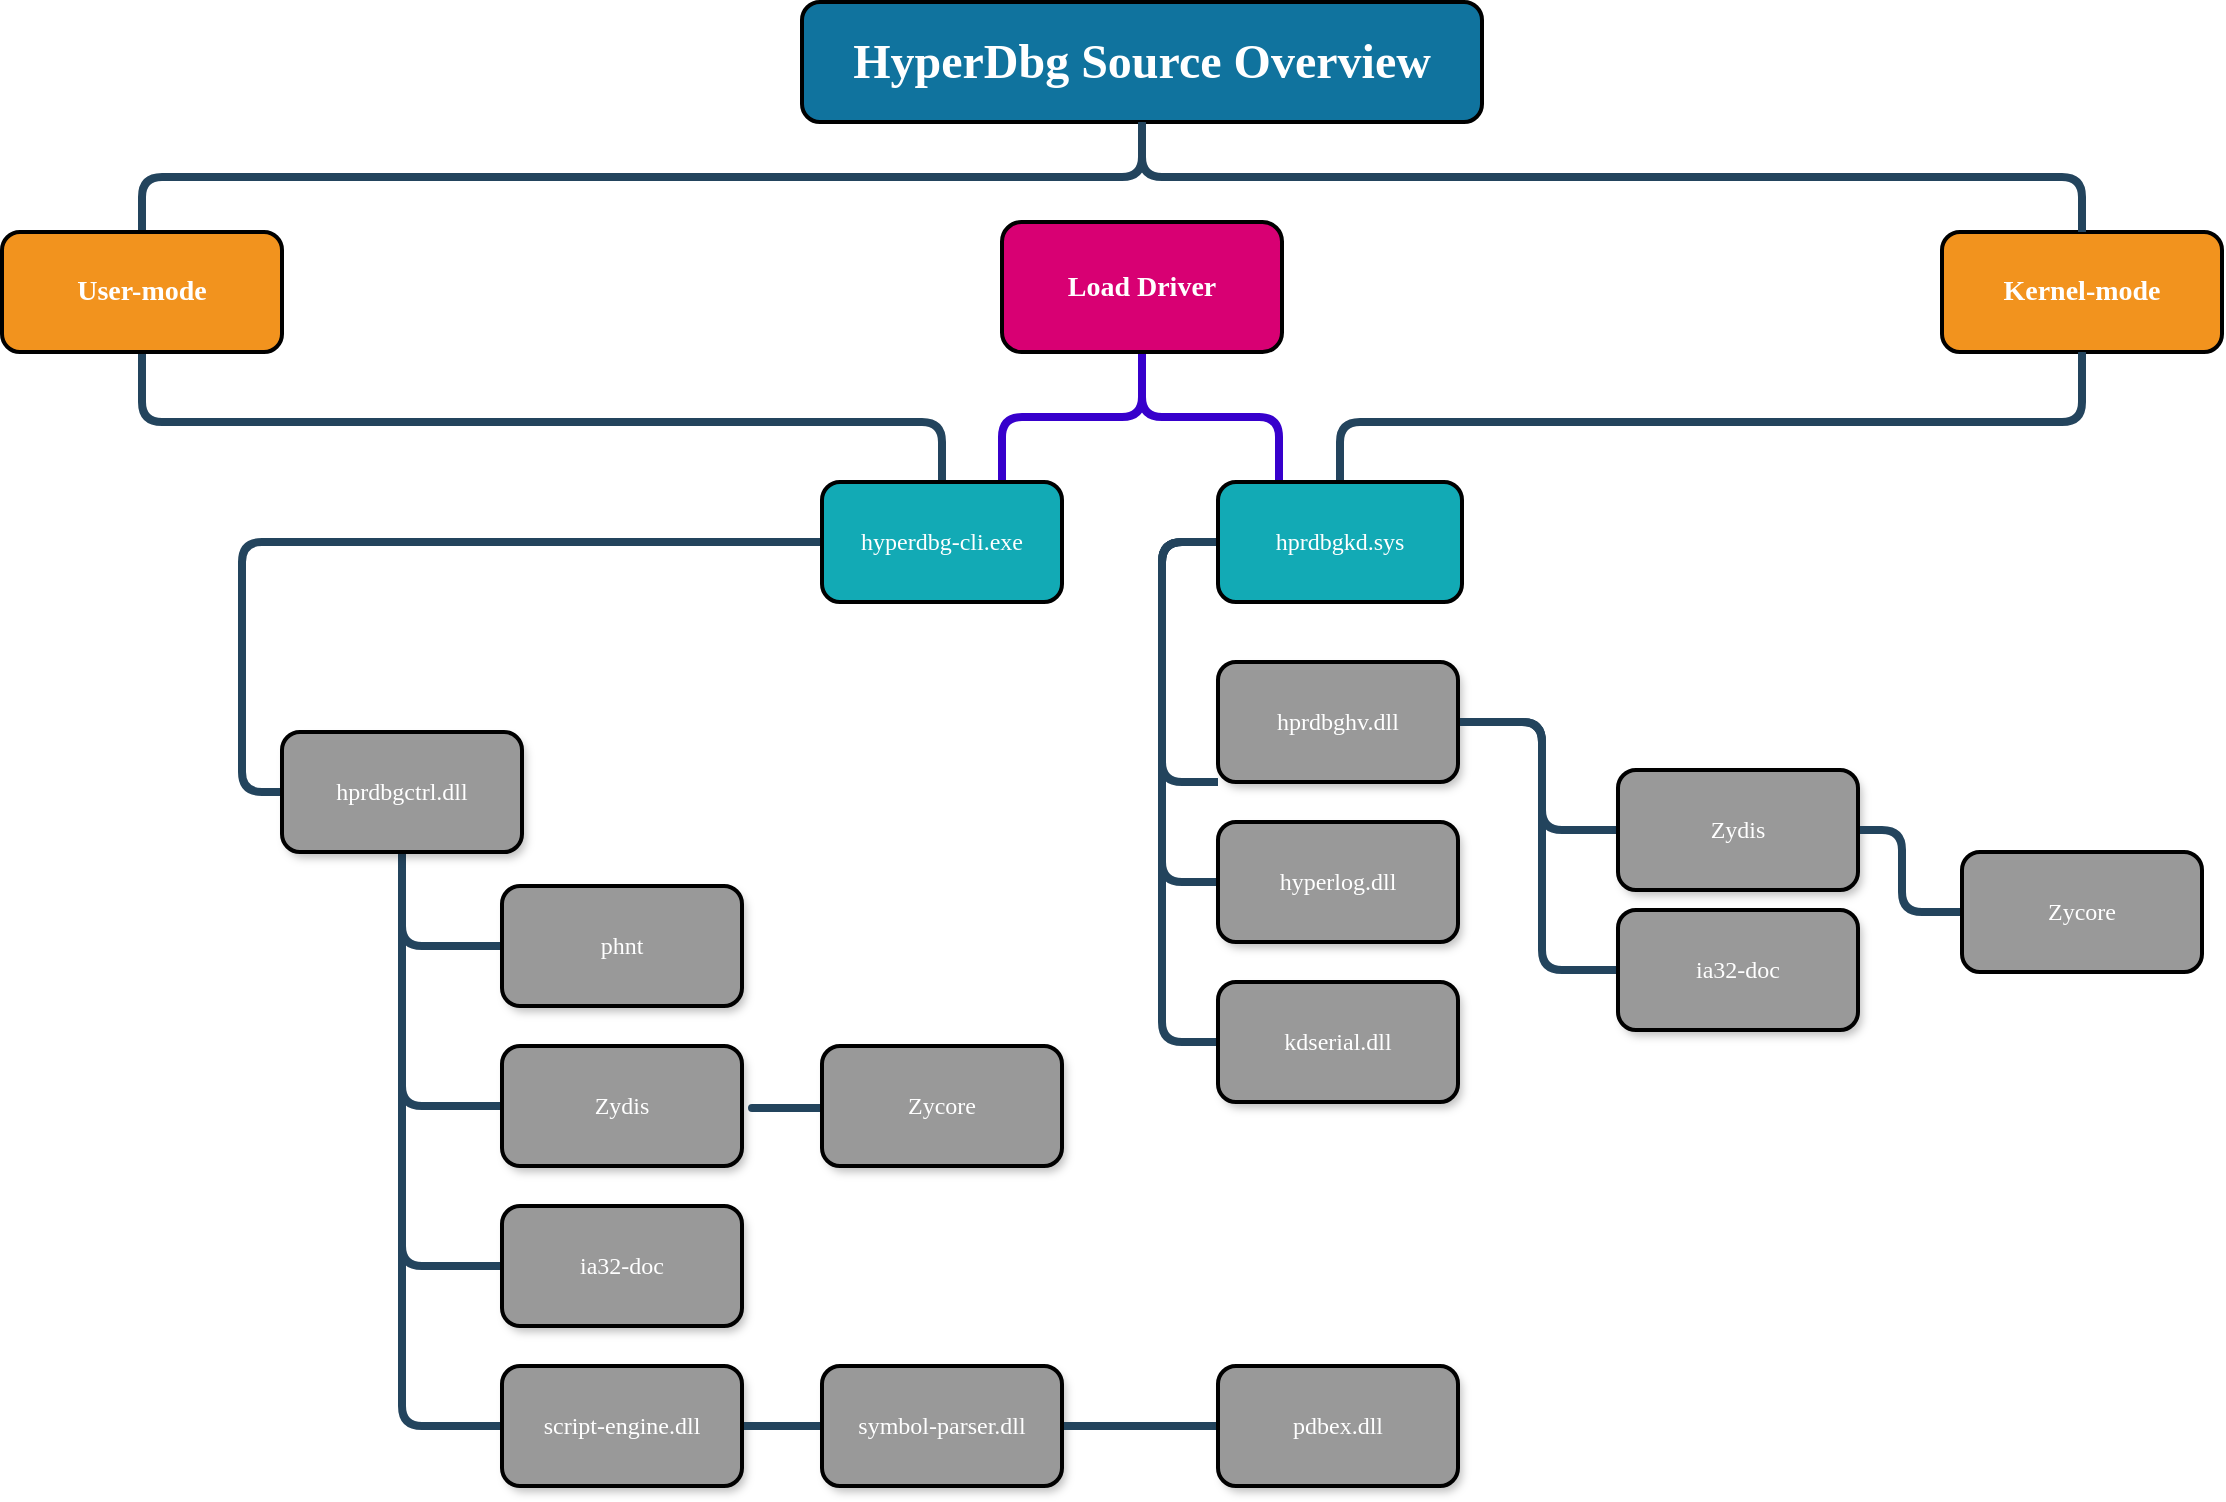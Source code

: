 <mxfile version="21.5.2" type="device">
  <diagram name="Page-1" id="64c3da0e-402f-94eb-ee01-a36477274f13">
    <mxGraphModel dx="1434" dy="788" grid="1" gridSize="10" guides="1" tooltips="1" connect="1" arrows="1" fold="1" page="1" pageScale="1" pageWidth="1169" pageHeight="826" background="none" math="0" shadow="0">
      <root>
        <mxCell id="0" />
        <mxCell id="1" parent="0" />
        <mxCell id="2" value="HyperDbg Source Overview" style="whiteSpace=wrap;rounded=1;shadow=0;fillColor=#10739E;strokeColor=default;fontColor=#FFFFFF;fontStyle=1;fontSize=24;fontFamily=Comic Sans MS;strokeWidth=2;" parent="1" vertex="1">
          <mxGeometry x="430" y="42" width="340" height="60" as="geometry" />
        </mxCell>
        <mxCell id="3" value="User-mode" style="whiteSpace=wrap;rounded=1;fillColor=#F2931E;strokeColor=default;shadow=0;fontColor=#FFFFFF;fontStyle=1;fontSize=14;fontFamily=Verdana;" parent="1" vertex="1">
          <mxGeometry x="30" y="157.0" width="140" height="60" as="geometry" />
        </mxCell>
        <mxCell id="5" value="Kernel-mode" style="whiteSpace=wrap;rounded=1;fillColor=#F2931E;strokeColor=default;shadow=0;fontColor=#FFFFFF;fontStyle=1;fontSize=14;fontFamily=Verdana;strokeWidth=2;" parent="1" vertex="1">
          <mxGeometry x="1000" y="157.0" width="140" height="60" as="geometry" />
        </mxCell>
        <mxCell id="10" value="hyperdbg-cli.exe" style="whiteSpace=wrap;rounded=1;fillColor=#12AAB5;strokeColor=default;shadow=0;fontColor=#FFFFFF;fontFamily=Verdana;" parent="1" vertex="1">
          <mxGeometry x="440" y="282.0" width="120" height="60" as="geometry" />
        </mxCell>
        <mxCell id="23" value="phnt" style="whiteSpace=wrap;rounded=1;fillColor=#999999;strokeColor=none;shadow=1;fontColor=#FFFFFF;fontStyle=0;fontFamily=Verdana;" parent="1" vertex="1">
          <mxGeometry x="280" y="484.0" width="120" height="60" as="geometry" />
        </mxCell>
        <mxCell id="24" value="Zydis" style="whiteSpace=wrap;rounded=1;fillColor=#999999;strokeColor=none;shadow=1;fontColor=#FFFFFF;fontStyle=0;fontFamily=Verdana;" parent="1" vertex="1">
          <mxGeometry x="280.0" y="564.0" width="120" height="60" as="geometry" />
        </mxCell>
        <mxCell id="25" value="ia32-doc" style="whiteSpace=wrap;rounded=1;fillColor=#999999;strokeColor=none;shadow=1;fontColor=#FFFFFF;fontStyle=0;fontFamily=Verdana;" parent="1" vertex="1">
          <mxGeometry x="280" y="644.0" width="120" height="60" as="geometry" />
        </mxCell>
        <mxCell id="26" value="script-engine.dll" style="whiteSpace=wrap;rounded=1;fillColor=#999999;strokeColor=none;shadow=1;fontColor=#FFFFFF;fontStyle=0;fontFamily=Verdana;" parent="1" vertex="1">
          <mxGeometry x="280.0" y="724.0" width="120" height="60" as="geometry" />
        </mxCell>
        <mxCell id="27" value="symbol-parser.dll" style="whiteSpace=wrap;rounded=1;fillColor=#999999;strokeColor=none;shadow=1;fontColor=#FFFFFF;fontStyle=0;fontFamily=Verdana;" parent="1" vertex="1">
          <mxGeometry x="440.0" y="724.0" width="120" height="60" as="geometry" />
        </mxCell>
        <mxCell id="103" value="" style="edgeStyle=elbowEdgeStyle;elbow=vertical;rounded=1;fontColor=#000000;endArrow=none;endFill=0;strokeWidth=4;strokeColor=#23445D;fontFamily=Verdana;" parent="1" source="3" target="10" edge="1">
          <mxGeometry width="100" height="100" relative="1" as="geometry">
            <mxPoint x="-110" y="277" as="sourcePoint" />
            <mxPoint x="-10" y="177" as="targetPoint" />
            <Array as="points">
              <mxPoint x="300" y="252" />
            </Array>
          </mxGeometry>
        </mxCell>
        <mxCell id="105" value="" style="edgeStyle=elbowEdgeStyle;elbow=horizontal;rounded=1;fontColor=#000000;endArrow=none;endFill=0;strokeWidth=4;strokeColor=#23445D;exitX=0.5;exitY=1;exitDx=0;exitDy=0;fontFamily=Verdana;entryX=0;entryY=0.5;entryDx=0;entryDy=0;" parent="1" source="QWHju4IAef_SmeNwvnCS-241" target="23" edge="1">
          <mxGeometry width="100" height="100" relative="1" as="geometry">
            <mxPoint x="-100" y="684" as="sourcePoint" />
            <mxPoint y="584" as="targetPoint" />
            <Array as="points">
              <mxPoint x="230" y="502" />
            </Array>
          </mxGeometry>
        </mxCell>
        <mxCell id="106" value="" style="edgeStyle=elbowEdgeStyle;elbow=horizontal;rounded=1;fontColor=#000000;endArrow=none;endFill=0;strokeWidth=4;strokeColor=#23445D;entryX=0;entryY=0.5;entryDx=0;entryDy=0;exitX=0.5;exitY=1;exitDx=0;exitDy=0;fontFamily=Verdana;" parent="1" source="QWHju4IAef_SmeNwvnCS-241" target="24" edge="1">
          <mxGeometry width="100" height="100" relative="1" as="geometry">
            <mxPoint x="180" y="604" as="sourcePoint" />
            <mxPoint x="-30" y="644" as="targetPoint" />
            <Array as="points">
              <mxPoint x="230" y="542" />
              <mxPoint x="-60" y="604" />
            </Array>
          </mxGeometry>
        </mxCell>
        <mxCell id="107" value="" style="edgeStyle=elbowEdgeStyle;elbow=horizontal;rounded=1;fontColor=#000000;endArrow=none;endFill=0;strokeWidth=4;strokeColor=#23445D;entryX=0;entryY=0.5;entryDx=0;entryDy=0;exitX=1;exitY=0.5;exitDx=0;exitDy=0;fontFamily=Verdana;" parent="1" source="26" target="27" edge="1">
          <mxGeometry width="100" height="100" relative="1" as="geometry">
            <mxPoint x="470" y="854" as="sourcePoint" />
            <mxPoint x="530" y="754" as="targetPoint" />
            <Array as="points">
              <mxPoint x="420" y="744" />
              <mxPoint x="480" y="764" />
              <mxPoint x="420" y="794" />
              <mxPoint x="520" y="794" />
              <mxPoint x="440" y="794" />
              <mxPoint x="260" y="624" />
            </Array>
          </mxGeometry>
        </mxCell>
        <mxCell id="109" value="" style="edgeStyle=elbowEdgeStyle;elbow=horizontal;rounded=1;fontColor=#000000;endArrow=none;endFill=0;strokeWidth=4;strokeColor=#23445D;exitX=0.5;exitY=1;exitDx=0;exitDy=0;fontFamily=Verdana;" parent="1" source="QWHju4IAef_SmeNwvnCS-241" target="26" edge="1">
          <mxGeometry width="100" height="100" relative="1" as="geometry">
            <mxPoint x="-10" y="564" as="sourcePoint" />
            <mxPoint x="-10" y="664" as="targetPoint" />
            <Array as="points">
              <mxPoint x="230" y="622" />
            </Array>
          </mxGeometry>
        </mxCell>
        <mxCell id="110" value="" style="edgeStyle=elbowEdgeStyle;elbow=horizontal;rounded=1;fontColor=#000000;endArrow=none;endFill=0;strokeWidth=4;strokeColor=#23445D;exitX=0.5;exitY=1;exitDx=0;exitDy=0;fontFamily=Verdana;" parent="1" source="QWHju4IAef_SmeNwvnCS-241" target="25" edge="1">
          <mxGeometry width="100" height="100" relative="1" as="geometry">
            <mxPoint x="380" y="444" as="sourcePoint" />
            <mxPoint x="210" y="681" as="targetPoint" />
            <Array as="points">
              <mxPoint x="230" y="602" />
            </Array>
          </mxGeometry>
        </mxCell>
        <mxCell id="199" value="hprdbgkd.sys" style="whiteSpace=wrap;rounded=1;fillColor=#12AAB5;strokeColor=default;shadow=0;fontColor=#FFFFFF;fontFamily=Verdana;" parent="1" vertex="1">
          <mxGeometry x="638" y="282" width="122" height="60" as="geometry" />
        </mxCell>
        <mxCell id="201" value="hprdbghv.dll" style="whiteSpace=wrap;rounded=1;fillColor=#999999;strokeColor=none;shadow=1;fontColor=#FFFFFF;fontStyle=0;fontFamily=Verdana;" parent="1" vertex="1">
          <mxGeometry x="638.0" y="372.0" width="120" height="60" as="geometry" />
        </mxCell>
        <mxCell id="202" value="hyperlog.dll" style="whiteSpace=wrap;rounded=1;fillColor=#999999;strokeColor=none;shadow=1;fontColor=#FFFFFF;fontStyle=0;fontFamily=Verdana;" parent="1" vertex="1">
          <mxGeometry x="638" y="452.0" width="120" height="60" as="geometry" />
        </mxCell>
        <mxCell id="203" value="kdserial.dll" style="whiteSpace=wrap;rounded=1;fillColor=#999999;strokeColor=none;shadow=1;fontColor=#FFFFFF;fontStyle=0;fontFamily=Verdana;" parent="1" vertex="1">
          <mxGeometry x="638.0" y="532.0" width="120" height="60" as="geometry" />
        </mxCell>
        <mxCell id="211" value="" style="edgeStyle=elbowEdgeStyle;elbow=horizontal;rounded=1;fontColor=#000000;endArrow=none;endFill=0;strokeWidth=4;strokeColor=#23445D;fontFamily=Verdana;" parent="1" source="199" target="201" edge="1">
          <mxGeometry width="100" height="100" relative="1" as="geometry">
            <mxPoint x="560" y="382.0" as="sourcePoint" />
            <mxPoint x="570.0" y="482.0" as="targetPoint" />
            <Array as="points">
              <mxPoint x="610" y="432" />
            </Array>
          </mxGeometry>
        </mxCell>
        <mxCell id="212" value="" style="edgeStyle=elbowEdgeStyle;elbow=horizontal;rounded=1;fontColor=#000000;endArrow=none;endFill=0;strokeWidth=4;strokeColor=#23445D;fontFamily=Verdana;entryX=0;entryY=0.5;entryDx=0;entryDy=0;" parent="1" source="199" target="202" edge="1">
          <mxGeometry width="100" height="100" relative="1" as="geometry">
            <mxPoint x="570" y="382.0" as="sourcePoint" />
            <mxPoint x="570.0" y="562.0" as="targetPoint" />
            <Array as="points">
              <mxPoint x="610" y="462" />
            </Array>
          </mxGeometry>
        </mxCell>
        <mxCell id="215" value="" style="edgeStyle=elbowEdgeStyle;elbow=horizontal;rounded=1;fontColor=#000000;endArrow=none;endFill=0;strokeWidth=4;strokeColor=#23445D;exitX=0;exitY=0.5;exitDx=0;exitDy=0;fontFamily=Verdana;" parent="1" source="199" target="203" edge="1">
          <mxGeometry width="100" height="100" relative="1" as="geometry">
            <mxPoint x="706.0" y="348.0" as="sourcePoint" />
            <mxPoint x="638.0" y="678.0" as="targetPoint" />
            <Array as="points">
              <mxPoint x="610" y="482" />
              <mxPoint x="628" y="558.0" />
            </Array>
          </mxGeometry>
        </mxCell>
        <mxCell id="227" value="" style="edgeStyle=elbowEdgeStyle;elbow=vertical;rounded=1;fontColor=#000000;endArrow=none;endFill=0;strokeWidth=4;strokeColor=#23445D;exitX=0.5;exitY=1;exitDx=0;exitDy=0;fontFamily=Verdana;" parent="1" source="5" target="199" edge="1">
          <mxGeometry width="100" height="100" relative="1" as="geometry">
            <mxPoint x="1070" y="262.0" as="sourcePoint" />
            <mxPoint x="660" y="242" as="targetPoint" />
            <Array as="points">
              <mxPoint x="880" y="252" />
            </Array>
          </mxGeometry>
        </mxCell>
        <mxCell id="229" value="" style="edgeStyle=elbowEdgeStyle;elbow=vertical;rounded=1;fontColor=#000000;endArrow=none;endFill=0;strokeWidth=4;strokeColor=#23445D;exitX=0.5;exitY=1;exitDx=0;exitDy=0;fontFamily=Verdana;" parent="1" source="2" target="3" edge="1">
          <mxGeometry width="100" height="100" relative="1" as="geometry">
            <mxPoint x="1179" y="102" as="sourcePoint" />
            <mxPoint x="649" y="32" as="targetPoint" />
          </mxGeometry>
        </mxCell>
        <mxCell id="234" value="" style="edgeStyle=elbowEdgeStyle;elbow=vertical;rounded=1;fontColor=#000000;endArrow=none;endFill=0;strokeWidth=4;strokeColor=#23445D;exitX=0.5;exitY=1;exitDx=0;exitDy=0;fontFamily=Verdana;" parent="1" source="2" target="5" edge="1">
          <mxGeometry width="100" height="100" relative="1" as="geometry">
            <mxPoint x="725" y="102" as="sourcePoint" />
            <mxPoint x="-427" y="82" as="targetPoint" />
          </mxGeometry>
        </mxCell>
        <mxCell id="QWHju4IAef_SmeNwvnCS-234" value="" style="edgeStyle=elbowEdgeStyle;elbow=horizontal;rounded=1;fontColor=#000000;endArrow=none;endFill=0;strokeWidth=4;strokeColor=#23445D;entryX=0;entryY=0.5;entryDx=0;entryDy=0;exitX=1;exitY=0.5;exitDx=0;exitDy=0;fontFamily=Verdana;" parent="1" source="27" target="QWHju4IAef_SmeNwvnCS-235" edge="1">
          <mxGeometry width="100" height="100" relative="1" as="geometry">
            <mxPoint x="440" y="754" as="sourcePoint" />
            <mxPoint x="660" y="814" as="targetPoint" />
            <Array as="points">
              <mxPoint x="600" y="754" />
              <mxPoint x="570" y="784" />
              <mxPoint x="650" y="804" />
              <mxPoint x="470" y="634" />
            </Array>
          </mxGeometry>
        </mxCell>
        <mxCell id="QWHju4IAef_SmeNwvnCS-235" value="pdbex.dll" style="whiteSpace=wrap;rounded=1;fillColor=#999999;strokeColor=none;shadow=1;fontColor=#FFFFFF;fontStyle=0;fontFamily=Verdana;" parent="1" vertex="1">
          <mxGeometry x="638.0" y="724.0" width="120" height="60" as="geometry" />
        </mxCell>
        <mxCell id="QWHju4IAef_SmeNwvnCS-237" value="" style="edgeStyle=elbowEdgeStyle;elbow=horizontal;rounded=1;fontColor=#000000;endArrow=none;endFill=0;strokeWidth=4;strokeColor=#23445D;exitX=1;exitY=0.5;exitDx=0;exitDy=0;entryX=0;entryY=0.5;entryDx=0;entryDy=0;fontFamily=Verdana;" parent="1" source="201" target="QWHju4IAef_SmeNwvnCS-238" edge="1">
          <mxGeometry width="100" height="100" relative="1" as="geometry">
            <mxPoint x="758" y="216.0" as="sourcePoint" />
            <mxPoint x="888" y="446" as="targetPoint" />
            <Array as="points">
              <mxPoint x="800" y="426" />
              <mxPoint x="868" y="326.0" />
            </Array>
          </mxGeometry>
        </mxCell>
        <mxCell id="QWHju4IAef_SmeNwvnCS-238" value="Zydis" style="whiteSpace=wrap;rounded=1;fillColor=#999999;strokeColor=none;shadow=1;fontColor=#FFFFFF;fontStyle=0;fontFamily=Verdana;" parent="1" vertex="1">
          <mxGeometry x="838.0" y="426.0" width="120" height="60" as="geometry" />
        </mxCell>
        <mxCell id="QWHju4IAef_SmeNwvnCS-239" value="ia32-doc" style="whiteSpace=wrap;rounded=1;fillColor=#999999;strokeColor=none;shadow=1;fontColor=#FFFFFF;fontStyle=0;fontFamily=Verdana;" parent="1" vertex="1">
          <mxGeometry x="838.0" y="496.0" width="120" height="60" as="geometry" />
        </mxCell>
        <mxCell id="QWHju4IAef_SmeNwvnCS-240" value="" style="edgeStyle=elbowEdgeStyle;elbow=horizontal;rounded=1;fontColor=#000000;endArrow=none;endFill=0;strokeWidth=4;strokeColor=#23445D;exitX=1;exitY=0.5;exitDx=0;exitDy=0;entryX=0;entryY=0.5;entryDx=0;entryDy=0;fontFamily=Verdana;" parent="1" source="201" target="QWHju4IAef_SmeNwvnCS-239" edge="1">
          <mxGeometry width="100" height="100" relative="1" as="geometry">
            <mxPoint x="758" y="216.0" as="sourcePoint" />
            <mxPoint x="898" y="456" as="targetPoint" />
            <Array as="points">
              <mxPoint x="800" y="440" />
              <mxPoint x="798" y="386" />
              <mxPoint x="928" y="326.0" />
            </Array>
          </mxGeometry>
        </mxCell>
        <mxCell id="QWHju4IAef_SmeNwvnCS-241" value="hprdbgctrl.dll" style="whiteSpace=wrap;rounded=1;fillColor=#999999;strokeColor=none;shadow=1;fontColor=#FFFFFF;fontStyle=0;fontFamily=Verdana;" parent="1" vertex="1">
          <mxGeometry x="170" y="407.0" width="120" height="60" as="geometry" />
        </mxCell>
        <mxCell id="QWHju4IAef_SmeNwvnCS-242" value="" style="edgeStyle=elbowEdgeStyle;elbow=vertical;rounded=1;fontColor=#000000;endArrow=none;endFill=0;strokeWidth=4;strokeColor=#23445D;entryX=0;entryY=0.5;entryDx=0;entryDy=0;exitX=0;exitY=0.5;exitDx=0;exitDy=0;exitPerimeter=0;fontFamily=Verdana;" parent="1" source="10" target="QWHju4IAef_SmeNwvnCS-241" edge="1">
          <mxGeometry width="100" height="100" relative="1" as="geometry">
            <mxPoint x="-60" y="297" as="sourcePoint" />
            <mxPoint x="270" y="327" as="targetPoint" />
            <Array as="points">
              <mxPoint x="150" y="362" />
              <mxPoint x="100" y="327" />
              <mxPoint x="280" y="337" />
              <mxPoint x="80" y="367" />
            </Array>
          </mxGeometry>
        </mxCell>
        <mxCell id="QWHju4IAef_SmeNwvnCS-245" value="Zycore" style="whiteSpace=wrap;rounded=1;fillColor=#999999;strokeColor=none;shadow=1;fontColor=#FFFFFF;fontStyle=0;fontFamily=Verdana;" parent="1" vertex="1">
          <mxGeometry x="440" y="564.0" width="120" height="60" as="geometry" />
        </mxCell>
        <mxCell id="QWHju4IAef_SmeNwvnCS-246" value="Zycore" style="whiteSpace=wrap;rounded=1;fillColor=#999999;strokeColor=none;shadow=0;fontColor=#FFFFFF;fontStyle=0;fontFamily=Verdana;glass=0;labelBorderColor=none;" parent="1" vertex="1">
          <mxGeometry x="1010" y="467.0" width="120" height="60" as="geometry" />
        </mxCell>
        <mxCell id="QWHju4IAef_SmeNwvnCS-247" value="" style="edgeStyle=elbowEdgeStyle;elbow=horizontal;rounded=1;fontColor=#000000;endArrow=none;endFill=0;strokeWidth=4;strokeColor=#23445D;entryX=0;entryY=0.5;entryDx=0;entryDy=0;exitX=1;exitY=0.5;exitDx=0;exitDy=0;fontFamily=Verdana;" parent="1" source="QWHju4IAef_SmeNwvnCS-238" target="QWHju4IAef_SmeNwvnCS-246" edge="1">
          <mxGeometry width="100" height="100" relative="1" as="geometry">
            <mxPoint x="955" y="446" as="sourcePoint" />
            <mxPoint x="1060" y="536" as="targetPoint" />
            <Array as="points">
              <mxPoint x="980" y="496" />
              <mxPoint x="1118" y="562.0" />
            </Array>
          </mxGeometry>
        </mxCell>
        <mxCell id="QWHju4IAef_SmeNwvnCS-296" value="" style="edgeStyle=elbowEdgeStyle;elbow=vertical;rounded=1;fontColor=#000000;endArrow=none;endFill=0;strokeWidth=4;strokeColor=#23445D;fontFamily=Verdana;" parent="1" edge="1">
          <mxGeometry width="100" height="100" relative="1" as="geometry">
            <mxPoint x="430" y="595" as="sourcePoint" />
            <mxPoint x="440" y="595" as="targetPoint" />
            <Array as="points">
              <mxPoint x="400" y="595" />
              <mxPoint x="120" y="635" />
            </Array>
          </mxGeometry>
        </mxCell>
        <mxCell id="QWHju4IAef_SmeNwvnCS-300" value="Load Driver" style="whiteSpace=wrap;rounded=1;fillColor=#d80073;strokeColor=default;shadow=0;fontColor=#ffffff;fontStyle=1;fontSize=14;gradientColor=none;fontFamily=Verdana;" parent="1" vertex="1">
          <mxGeometry x="530" y="152" width="140" height="65" as="geometry" />
        </mxCell>
        <mxCell id="QWHju4IAef_SmeNwvnCS-309" value="" style="edgeStyle=elbowEdgeStyle;elbow=vertical;fontColor=#000000;endArrow=none;endFill=0;strokeWidth=4;entryX=0.75;entryY=0;entryDx=0;entryDy=0;fontFamily=Verdana;fillColor=#6a00ff;strokeColor=#3700CC;rounded=1;" parent="1" source="QWHju4IAef_SmeNwvnCS-300" target="10" edge="1">
          <mxGeometry width="100" height="100" relative="1" as="geometry">
            <mxPoint x="110" y="227" as="sourcePoint" />
            <mxPoint x="510" y="292" as="targetPoint" />
          </mxGeometry>
        </mxCell>
        <mxCell id="QWHju4IAef_SmeNwvnCS-311" value="" style="edgeStyle=elbowEdgeStyle;elbow=vertical;fontColor=#000000;endArrow=none;endFill=0;strokeWidth=4;entryX=0.25;entryY=0;entryDx=0;entryDy=0;exitX=0.5;exitY=1;exitDx=0;exitDy=0;fontFamily=Verdana;fillColor=#6a00ff;strokeColor=#3700CC;rounded=1;" parent="1" source="QWHju4IAef_SmeNwvnCS-300" target="199" edge="1">
          <mxGeometry width="100" height="100" relative="1" as="geometry">
            <mxPoint x="610" y="222" as="sourcePoint" />
            <mxPoint x="540" y="292" as="targetPoint" />
          </mxGeometry>
        </mxCell>
        <mxCell id="QWHju4IAef_SmeNwvnCS-334" value="Zycore" style="whiteSpace=wrap;rounded=1;fillColor=#999999;strokeColor=default;shadow=0;fontColor=#FFFFFF;fontStyle=0;fontFamily=Verdana;glass=0;labelBorderColor=none;strokeWidth=2;" parent="1" vertex="1">
          <mxGeometry x="1010" y="467.0" width="120" height="60" as="geometry" />
        </mxCell>
        <mxCell id="QWHju4IAef_SmeNwvnCS-335" value="ia32-doc" style="whiteSpace=wrap;rounded=1;fillColor=#999999;strokeColor=default;shadow=0;fontColor=#FFFFFF;fontStyle=0;fontFamily=Verdana;" parent="1" vertex="1">
          <mxGeometry x="838.0" y="496.0" width="120" height="60" as="geometry" />
        </mxCell>
        <mxCell id="QWHju4IAef_SmeNwvnCS-336" value="Zydis" style="whiteSpace=wrap;rounded=1;fillColor=#999999;strokeColor=default;shadow=0;fontColor=#FFFFFF;fontStyle=0;fontFamily=Verdana;" parent="1" vertex="1">
          <mxGeometry x="838.0" y="426.0" width="120" height="60" as="geometry" />
        </mxCell>
        <mxCell id="QWHju4IAef_SmeNwvnCS-337" value="hprdbghv.dll" style="whiteSpace=wrap;rounded=1;fillColor=#999999;strokeColor=default;shadow=0;fontColor=#FFFFFF;fontStyle=0;fontFamily=Verdana;strokeWidth=2;" parent="1" vertex="1">
          <mxGeometry x="638.0" y="372.0" width="120" height="60" as="geometry" />
        </mxCell>
        <mxCell id="QWHju4IAef_SmeNwvnCS-338" value="hyperlog.dll" style="whiteSpace=wrap;rounded=1;fillColor=#999999;strokeColor=default;shadow=0;fontColor=#FFFFFF;fontStyle=0;fontFamily=Verdana;" parent="1" vertex="1">
          <mxGeometry x="638" y="452.0" width="120" height="60" as="geometry" />
        </mxCell>
        <mxCell id="QWHju4IAef_SmeNwvnCS-339" value="kdserial.dll" style="whiteSpace=wrap;rounded=1;fillColor=#999999;strokeColor=default;shadow=0;fontColor=#FFFFFF;fontStyle=0;fontFamily=Verdana;" parent="1" vertex="1">
          <mxGeometry x="638.0" y="532.0" width="120" height="60" as="geometry" />
        </mxCell>
        <mxCell id="QWHju4IAef_SmeNwvnCS-341" value="pdbex.dll" style="whiteSpace=wrap;rounded=1;fillColor=#999999;strokeColor=default;shadow=0;fontColor=#FFFFFF;fontStyle=0;fontFamily=Verdana;" parent="1" vertex="1">
          <mxGeometry x="638.0" y="724.0" width="120" height="60" as="geometry" />
        </mxCell>
        <mxCell id="QWHju4IAef_SmeNwvnCS-342" value="symbol-parser.dll" style="whiteSpace=wrap;rounded=1;fillColor=#999999;strokeColor=default;shadow=0;fontColor=#FFFFFF;fontStyle=0;fontFamily=Verdana;" parent="1" vertex="1">
          <mxGeometry x="440.0" y="724.0" width="120" height="60" as="geometry" />
        </mxCell>
        <mxCell id="QWHju4IAef_SmeNwvnCS-343" value="script-engine.dll" style="whiteSpace=wrap;rounded=1;fillColor=#999999;strokeColor=default;shadow=0;fontColor=#FFFFFF;fontStyle=0;fontFamily=Verdana;" parent="1" vertex="1">
          <mxGeometry x="280.0" y="724.0" width="120" height="60" as="geometry" />
        </mxCell>
        <mxCell id="QWHju4IAef_SmeNwvnCS-344" value="ia32-doc" style="whiteSpace=wrap;rounded=1;fillColor=#999999;strokeColor=default;shadow=0;fontColor=#FFFFFF;fontStyle=0;fontFamily=Verdana;" parent="1" vertex="1">
          <mxGeometry x="280" y="644.0" width="120" height="60" as="geometry" />
        </mxCell>
        <mxCell id="QWHju4IAef_SmeNwvnCS-345" value="Zydis" style="whiteSpace=wrap;rounded=1;fillColor=#999999;strokeColor=default;shadow=0;fontColor=#FFFFFF;fontStyle=0;fontFamily=Verdana;" parent="1" vertex="1">
          <mxGeometry x="280.0" y="564.0" width="120" height="60" as="geometry" />
        </mxCell>
        <mxCell id="QWHju4IAef_SmeNwvnCS-346" value="Zycore" style="whiteSpace=wrap;rounded=1;fillColor=#999999;strokeColor=default;shadow=0;fontColor=#FFFFFF;fontStyle=0;fontFamily=Verdana;" parent="1" vertex="1">
          <mxGeometry x="440" y="564.0" width="120" height="60" as="geometry" />
        </mxCell>
        <mxCell id="QWHju4IAef_SmeNwvnCS-347" value="phnt" style="whiteSpace=wrap;rounded=1;fillColor=#999999;strokeColor=default;shadow=0;fontColor=#FFFFFF;fontStyle=0;fontFamily=Verdana;" parent="1" vertex="1">
          <mxGeometry x="280" y="484.0" width="120" height="60" as="geometry" />
        </mxCell>
        <mxCell id="QWHju4IAef_SmeNwvnCS-348" value="hprdbgctrl.dll" style="whiteSpace=wrap;rounded=1;fillColor=#999999;strokeColor=default;shadow=0;fontColor=#FFFFFF;fontStyle=0;fontFamily=Verdana;" parent="1" vertex="1">
          <mxGeometry x="170" y="407.0" width="120" height="60" as="geometry" />
        </mxCell>
        <mxCell id="QWHju4IAef_SmeNwvnCS-349" value="symbol-parser.dll" style="whiteSpace=wrap;rounded=1;fillColor=#999999;strokeColor=default;shadow=0;fontColor=#FFFFFF;fontStyle=0;fontFamily=Verdana;" parent="1" vertex="1">
          <mxGeometry x="440.0" y="724.0" width="120" height="60" as="geometry" />
        </mxCell>
        <mxCell id="QWHju4IAef_SmeNwvnCS-351" value="pdbex.dll" style="whiteSpace=wrap;rounded=1;fillColor=#999999;strokeColor=default;shadow=0;fontColor=#FFFFFF;fontStyle=0;fontFamily=Verdana;" parent="1" vertex="1">
          <mxGeometry x="638.0" y="724.0" width="120" height="60" as="geometry" />
        </mxCell>
        <mxCell id="QWHju4IAef_SmeNwvnCS-352" value="script-engine.dll" style="whiteSpace=wrap;rounded=1;fillColor=#999999;strokeColor=default;shadow=0;fontColor=#FFFFFF;fontStyle=0;fontFamily=Verdana;" parent="1" vertex="1">
          <mxGeometry x="280.0" y="724.0" width="120" height="60" as="geometry" />
        </mxCell>
        <mxCell id="QWHju4IAef_SmeNwvnCS-353" value="ia32-doc" style="whiteSpace=wrap;rounded=1;fillColor=#999999;strokeColor=default;shadow=0;fontColor=#FFFFFF;fontStyle=0;fontFamily=Verdana;" parent="1" vertex="1">
          <mxGeometry x="280" y="644.0" width="120" height="60" as="geometry" />
        </mxCell>
        <mxCell id="QWHju4IAef_SmeNwvnCS-354" value="Zydis" style="whiteSpace=wrap;rounded=1;fillColor=#999999;strokeColor=default;shadow=0;fontColor=#FFFFFF;fontStyle=0;fontFamily=Verdana;" parent="1" vertex="1">
          <mxGeometry x="280.0" y="564.0" width="120" height="60" as="geometry" />
        </mxCell>
        <mxCell id="QWHju4IAef_SmeNwvnCS-355" value="Zycore" style="whiteSpace=wrap;rounded=1;fillColor=#999999;strokeColor=default;shadow=0;fontColor=#FFFFFF;fontStyle=0;fontFamily=Verdana;" parent="1" vertex="1">
          <mxGeometry x="440" y="564.0" width="120" height="60" as="geometry" />
        </mxCell>
        <mxCell id="QWHju4IAef_SmeNwvnCS-356" value="phnt" style="whiteSpace=wrap;rounded=1;fillColor=#999999;strokeColor=default;shadow=0;fontColor=#FFFFFF;fontStyle=0;fontFamily=Verdana;" parent="1" vertex="1">
          <mxGeometry x="280" y="484.0" width="120" height="60" as="geometry" />
        </mxCell>
        <mxCell id="QWHju4IAef_SmeNwvnCS-357" value="hprdbgctrl.dll" style="whiteSpace=wrap;rounded=1;fillColor=#999999;strokeColor=default;shadow=0;fontColor=#FFFFFF;fontStyle=0;fontFamily=Verdana;" parent="1" vertex="1">
          <mxGeometry x="170" y="407.0" width="120" height="60" as="geometry" />
        </mxCell>
        <mxCell id="QWHju4IAef_SmeNwvnCS-358" value="User-mode" style="whiteSpace=wrap;rounded=1;fillColor=#F2931E;strokeColor=default;shadow=0;fontColor=#FFFFFF;fontStyle=1;fontSize=14;fontFamily=Verdana;" parent="1" vertex="1">
          <mxGeometry x="30" y="157.0" width="140" height="60" as="geometry" />
        </mxCell>
        <mxCell id="QWHju4IAef_SmeNwvnCS-359" value="Load Driver" style="whiteSpace=wrap;rounded=1;fillColor=#d80073;strokeColor=default;shadow=0;fontColor=#ffffff;fontStyle=1;fontSize=14;gradientColor=none;fontFamily=Verdana;" parent="1" vertex="1">
          <mxGeometry x="530" y="152" width="140" height="65" as="geometry" />
        </mxCell>
        <mxCell id="QWHju4IAef_SmeNwvnCS-360" value="hyperdbg-cli.exe" style="whiteSpace=wrap;rounded=1;fillColor=#12AAB5;strokeColor=default;shadow=0;fontColor=#FFFFFF;fontFamily=Verdana;" parent="1" vertex="1">
          <mxGeometry x="440" y="282.0" width="120" height="60" as="geometry" />
        </mxCell>
        <mxCell id="QWHju4IAef_SmeNwvnCS-361" value="hprdbgkd.sys" style="whiteSpace=wrap;rounded=1;fillColor=#12AAB5;strokeColor=default;shadow=0;fontColor=#FFFFFF;fontFamily=Verdana;" parent="1" vertex="1">
          <mxGeometry x="638" y="282" width="122" height="60" as="geometry" />
        </mxCell>
        <mxCell id="QWHju4IAef_SmeNwvnCS-362" value="symbol-parser.dll" style="whiteSpace=wrap;rounded=1;fillColor=#999999;strokeColor=default;shadow=0;fontColor=#FFFFFF;fontStyle=0;fontFamily=Verdana;strokeWidth=2;" parent="1" vertex="1">
          <mxGeometry x="440.0" y="724.0" width="120" height="60" as="geometry" />
        </mxCell>
        <mxCell id="QWHju4IAef_SmeNwvnCS-364" value="pdbex.dll" style="whiteSpace=wrap;rounded=1;fillColor=#999999;strokeColor=default;shadow=0;fontColor=#FFFFFF;fontStyle=0;fontFamily=Verdana;strokeWidth=2;" parent="1" vertex="1">
          <mxGeometry x="638.0" y="724.0" width="120" height="60" as="geometry" />
        </mxCell>
        <mxCell id="QWHju4IAef_SmeNwvnCS-365" value="script-engine.dll" style="whiteSpace=wrap;rounded=1;fillColor=#999999;strokeColor=default;shadow=0;fontColor=#FFFFFF;fontStyle=0;fontFamily=Verdana;strokeWidth=2;" parent="1" vertex="1">
          <mxGeometry x="280.0" y="724.0" width="120" height="60" as="geometry" />
        </mxCell>
        <mxCell id="QWHju4IAef_SmeNwvnCS-366" value="ia32-doc" style="whiteSpace=wrap;rounded=1;fillColor=#999999;strokeColor=default;shadow=0;fontColor=#FFFFFF;fontStyle=0;fontFamily=Verdana;strokeWidth=2;" parent="1" vertex="1">
          <mxGeometry x="280" y="644.0" width="120" height="60" as="geometry" />
        </mxCell>
        <mxCell id="QWHju4IAef_SmeNwvnCS-367" value="Zydis" style="whiteSpace=wrap;rounded=1;fillColor=#999999;strokeColor=default;shadow=0;fontColor=#FFFFFF;fontStyle=0;fontFamily=Verdana;strokeWidth=2;" parent="1" vertex="1">
          <mxGeometry x="280.0" y="564.0" width="120" height="60" as="geometry" />
        </mxCell>
        <mxCell id="QWHju4IAef_SmeNwvnCS-368" value="Zycore" style="whiteSpace=wrap;rounded=1;fillColor=#999999;strokeColor=default;shadow=0;fontColor=#FFFFFF;fontStyle=0;fontFamily=Verdana;strokeWidth=2;" parent="1" vertex="1">
          <mxGeometry x="440" y="564.0" width="120" height="60" as="geometry" />
        </mxCell>
        <mxCell id="QWHju4IAef_SmeNwvnCS-369" value="phnt" style="whiteSpace=wrap;rounded=1;fillColor=#999999;strokeColor=default;shadow=0;fontColor=#FFFFFF;fontStyle=0;fontFamily=Verdana;strokeWidth=2;" parent="1" vertex="1">
          <mxGeometry x="280" y="484.0" width="120" height="60" as="geometry" />
        </mxCell>
        <mxCell id="QWHju4IAef_SmeNwvnCS-370" value="hprdbgctrl.dll" style="whiteSpace=wrap;rounded=1;fillColor=#999999;strokeColor=default;shadow=0;fontColor=#FFFFFF;fontStyle=0;fontFamily=Verdana;strokeWidth=2;" parent="1" vertex="1">
          <mxGeometry x="170" y="407.0" width="120" height="60" as="geometry" />
        </mxCell>
        <mxCell id="QWHju4IAef_SmeNwvnCS-371" value="User-mode" style="whiteSpace=wrap;rounded=1;fillColor=#F2931E;strokeColor=default;shadow=0;fontColor=#FFFFFF;fontStyle=1;fontSize=14;fontFamily=Verdana;strokeWidth=2;" parent="1" vertex="1">
          <mxGeometry x="30" y="157.0" width="140" height="60" as="geometry" />
        </mxCell>
        <mxCell id="QWHju4IAef_SmeNwvnCS-372" value="Load Driver" style="whiteSpace=wrap;rounded=1;fillColor=#d80073;strokeColor=default;shadow=0;fontColor=#ffffff;fontStyle=1;fontSize=14;gradientColor=none;fontFamily=Verdana;strokeWidth=2;" parent="1" vertex="1">
          <mxGeometry x="530" y="152" width="140" height="65" as="geometry" />
        </mxCell>
        <mxCell id="QWHju4IAef_SmeNwvnCS-373" value="hyperdbg-cli.exe" style="whiteSpace=wrap;rounded=1;fillColor=#12AAB5;strokeColor=default;shadow=0;fontColor=#FFFFFF;fontFamily=Verdana;strokeWidth=2;" parent="1" vertex="1">
          <mxGeometry x="440" y="282.0" width="120" height="60" as="geometry" />
        </mxCell>
        <mxCell id="QWHju4IAef_SmeNwvnCS-374" value="hprdbgkd.sys" style="whiteSpace=wrap;rounded=1;fillColor=#12AAB5;strokeColor=default;shadow=0;fontColor=#FFFFFF;fontFamily=Verdana;strokeWidth=2;" parent="1" vertex="1">
          <mxGeometry x="638" y="282" width="122" height="60" as="geometry" />
        </mxCell>
        <mxCell id="QWHju4IAef_SmeNwvnCS-375" value="hyperlog.dll" style="whiteSpace=wrap;rounded=1;fillColor=#999999;strokeColor=default;shadow=0;fontColor=#FFFFFF;fontStyle=0;fontFamily=Verdana;strokeWidth=2;" parent="1" vertex="1">
          <mxGeometry x="638" y="452.0" width="120" height="60" as="geometry" />
        </mxCell>
        <mxCell id="QWHju4IAef_SmeNwvnCS-376" value="kdserial.dll" style="whiteSpace=wrap;rounded=1;fillColor=#999999;strokeColor=default;shadow=0;fontColor=#FFFFFF;fontStyle=0;fontFamily=Verdana;strokeWidth=2;" parent="1" vertex="1">
          <mxGeometry x="638.0" y="532.0" width="120" height="60" as="geometry" />
        </mxCell>
        <mxCell id="QWHju4IAef_SmeNwvnCS-377" value="ia32-doc" style="whiteSpace=wrap;rounded=1;fillColor=#999999;strokeColor=default;shadow=0;fontColor=#FFFFFF;fontStyle=0;fontFamily=Verdana;strokeWidth=2;" parent="1" vertex="1">
          <mxGeometry x="838.0" y="496.0" width="120" height="60" as="geometry" />
        </mxCell>
        <mxCell id="QWHju4IAef_SmeNwvnCS-378" value="Zydis" style="whiteSpace=wrap;rounded=1;fillColor=#999999;strokeColor=default;shadow=0;fontColor=#FFFFFF;fontStyle=0;fontFamily=Verdana;strokeWidth=2;" parent="1" vertex="1">
          <mxGeometry x="838.0" y="426.0" width="120" height="60" as="geometry" />
        </mxCell>
      </root>
    </mxGraphModel>
  </diagram>
</mxfile>
